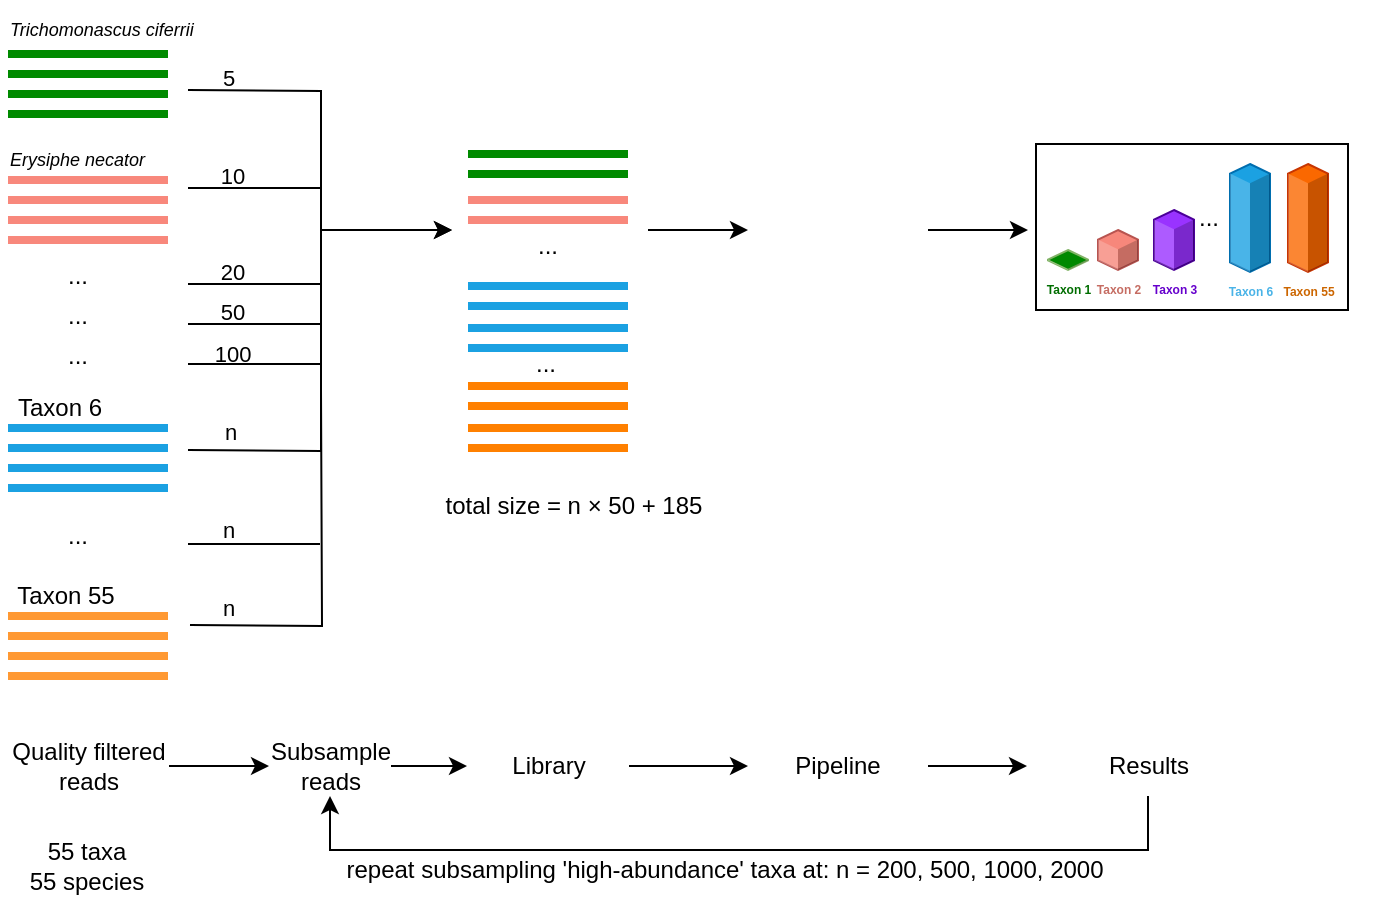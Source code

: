 <mxfile version="24.7.16">
  <diagram id="kgpKYQtTHZ0yAKxKKP6v" name="Page-1">
    <mxGraphModel dx="1124" dy="1166" grid="1" gridSize="10" guides="1" tooltips="1" connect="1" arrows="1" fold="1" page="1" pageScale="1" pageWidth="850" pageHeight="1100" background="none" math="0" shadow="0">
      <root>
        <mxCell id="0" />
        <mxCell id="1" parent="0" />
        <mxCell id="WHsXw2KGtuoaq_MTW1Jf-54" style="edgeStyle=orthogonalEdgeStyle;rounded=0;orthogonalLoop=1;jettySize=auto;html=1;entryX=0;entryY=0.5;entryDx=0;entryDy=0;fontFamily=Helvetica;fontSize=12;fontColor=#ffffff;" parent="1" target="WHsXw2KGtuoaq_MTW1Jf-53" edge="1">
          <mxGeometry relative="1" as="geometry">
            <mxPoint x="110" y="60" as="sourcePoint" />
          </mxGeometry>
        </mxCell>
        <mxCell id="4j9oh7UuTwPKS940BJIE-1" value="5" style="edgeLabel;html=1;align=center;verticalAlign=middle;resizable=0;points=[];labelBackgroundColor=none;" parent="WHsXw2KGtuoaq_MTW1Jf-54" vertex="1" connectable="0">
          <mxGeometry x="-0.682" relative="1" as="geometry">
            <mxPoint x="-12" y="-6" as="offset" />
          </mxGeometry>
        </mxCell>
        <mxCell id="WHsXw2KGtuoaq_MTW1Jf-1" value="" style="rounded=0;whiteSpace=wrap;html=1;fillColor=#008a00;strokeColor=none;fontColor=#ffffff;" parent="1" vertex="1">
          <mxGeometry x="20" y="40" width="80" height="4" as="geometry" />
        </mxCell>
        <mxCell id="WHsXw2KGtuoaq_MTW1Jf-2" value="" style="rounded=0;whiteSpace=wrap;html=1;fillColor=#008a00;strokeColor=none;fontColor=#ffffff;" parent="1" vertex="1">
          <mxGeometry x="20" y="50" width="80" height="4" as="geometry" />
        </mxCell>
        <mxCell id="WHsXw2KGtuoaq_MTW1Jf-3" value="" style="rounded=0;whiteSpace=wrap;html=1;fillColor=#008a00;strokeColor=none;fontColor=#ffffff;" parent="1" vertex="1">
          <mxGeometry x="20" y="60" width="80" height="4" as="geometry" />
        </mxCell>
        <mxCell id="WHsXw2KGtuoaq_MTW1Jf-4" value="" style="rounded=0;whiteSpace=wrap;html=1;fillColor=#008a00;strokeColor=none;fontColor=#ffffff;" parent="1" vertex="1">
          <mxGeometry x="20" y="70" width="80" height="4" as="geometry" />
        </mxCell>
        <mxCell id="WHsXw2KGtuoaq_MTW1Jf-7" value="Trichomonascus ciferrii" style="text;html=1;align=left;verticalAlign=middle;whiteSpace=wrap;rounded=0;fontFamily=Helvetica;fontSize=9;fontStyle=2" parent="1" vertex="1">
          <mxGeometry x="19" y="15" width="135" height="30" as="geometry" />
        </mxCell>
        <mxCell id="WHsXw2KGtuoaq_MTW1Jf-8" value="" style="rounded=0;whiteSpace=wrap;html=1;fillColor=#F8887C;strokeColor=none;" parent="1" vertex="1">
          <mxGeometry x="20" y="103" width="80" height="4" as="geometry" />
        </mxCell>
        <mxCell id="WHsXw2KGtuoaq_MTW1Jf-9" value="" style="rounded=0;whiteSpace=wrap;html=1;fillColor=#F8887C;strokeColor=none;" parent="1" vertex="1">
          <mxGeometry x="20" y="113" width="80" height="4" as="geometry" />
        </mxCell>
        <mxCell id="WHsXw2KGtuoaq_MTW1Jf-10" value="" style="rounded=0;whiteSpace=wrap;html=1;fillColor=#F8887C;strokeColor=none;" parent="1" vertex="1">
          <mxGeometry x="20" y="123" width="80" height="4" as="geometry" />
        </mxCell>
        <mxCell id="WHsXw2KGtuoaq_MTW1Jf-11" value="" style="rounded=0;whiteSpace=wrap;html=1;fillColor=#F8887C;strokeColor=none;" parent="1" vertex="1">
          <mxGeometry x="20" y="133" width="80" height="4" as="geometry" />
        </mxCell>
        <mxCell id="WHsXw2KGtuoaq_MTW1Jf-12" value="&lt;em style=&quot;font-size: 9px;&quot;&gt;Erysiphe necator&lt;/em&gt;" style="text;html=1;align=left;verticalAlign=middle;whiteSpace=wrap;rounded=0;fontFamily=Helvetica;fontSize=9;" parent="1" vertex="1">
          <mxGeometry x="19" y="80" width="126" height="30" as="geometry" />
        </mxCell>
        <mxCell id="WHsXw2KGtuoaq_MTW1Jf-13" value="..." style="text;html=1;align=center;verticalAlign=middle;whiteSpace=wrap;rounded=0;fontFamily=Helvetica;fontSize=12;" parent="1" vertex="1">
          <mxGeometry x="25" y="138" width="60" height="30" as="geometry" />
        </mxCell>
        <mxCell id="WHsXw2KGtuoaq_MTW1Jf-14" value="" style="rounded=0;whiteSpace=wrap;html=1;fillColor=#1ba1e2;strokeColor=none;fontColor=#ffffff;" parent="1" vertex="1">
          <mxGeometry x="20" y="227" width="80" height="4" as="geometry" />
        </mxCell>
        <mxCell id="WHsXw2KGtuoaq_MTW1Jf-15" value="" style="rounded=0;whiteSpace=wrap;html=1;fillColor=#1ba1e2;strokeColor=none;fontColor=#ffffff;" parent="1" vertex="1">
          <mxGeometry x="20" y="237" width="80" height="4" as="geometry" />
        </mxCell>
        <mxCell id="WHsXw2KGtuoaq_MTW1Jf-56" style="edgeStyle=orthogonalEdgeStyle;rounded=0;orthogonalLoop=1;jettySize=auto;html=1;entryX=0;entryY=0.5;entryDx=0;entryDy=0;fontFamily=Helvetica;fontSize=12;fontColor=#ffffff;" parent="1" target="WHsXw2KGtuoaq_MTW1Jf-53" edge="1">
          <mxGeometry relative="1" as="geometry">
            <mxPoint x="110" y="240" as="sourcePoint" />
          </mxGeometry>
        </mxCell>
        <mxCell id="4j9oh7UuTwPKS940BJIE-3" value="n" style="edgeLabel;html=1;align=center;verticalAlign=middle;resizable=0;points=[];labelBackgroundColor=none;" parent="WHsXw2KGtuoaq_MTW1Jf-56" vertex="1" connectable="0">
          <mxGeometry x="-0.805" y="1" relative="1" as="geometry">
            <mxPoint x="-3" y="-8" as="offset" />
          </mxGeometry>
        </mxCell>
        <mxCell id="WHsXw2KGtuoaq_MTW1Jf-16" value="" style="rounded=0;whiteSpace=wrap;html=1;fillColor=#1ba1e2;strokeColor=none;fontColor=#ffffff;" parent="1" vertex="1">
          <mxGeometry x="20" y="247" width="80" height="4" as="geometry" />
        </mxCell>
        <mxCell id="WHsXw2KGtuoaq_MTW1Jf-17" value="" style="rounded=0;whiteSpace=wrap;html=1;fillColor=#1ba1e2;strokeColor=none;fontColor=#ffffff;" parent="1" vertex="1">
          <mxGeometry x="20" y="257" width="80" height="4" as="geometry" />
        </mxCell>
        <mxCell id="WHsXw2KGtuoaq_MTW1Jf-18" value="Taxon 6" style="text;html=1;align=center;verticalAlign=middle;whiteSpace=wrap;rounded=0;fontFamily=Helvetica;fontSize=12;" parent="1" vertex="1">
          <mxGeometry x="16" y="204" width="60" height="30" as="geometry" />
        </mxCell>
        <mxCell id="WHsXw2KGtuoaq_MTW1Jf-66" style="edgeStyle=orthogonalEdgeStyle;rounded=0;orthogonalLoop=1;jettySize=auto;html=1;exitX=1;exitY=0.5;exitDx=0;exitDy=0;fontFamily=Helvetica;fontSize=12;fontColor=#ffffff;" parent="1" source="WHsXw2KGtuoaq_MTW1Jf-19" target="WHsXw2KGtuoaq_MTW1Jf-64" edge="1">
          <mxGeometry relative="1" as="geometry" />
        </mxCell>
        <mxCell id="WHsXw2KGtuoaq_MTW1Jf-19" value="Quality filtered reads" style="text;html=1;align=center;verticalAlign=middle;whiteSpace=wrap;rounded=0;fontFamily=Helvetica;fontSize=12;" parent="1" vertex="1">
          <mxGeometry x="19.5" y="383" width="81" height="30" as="geometry" />
        </mxCell>
        <mxCell id="WHsXw2KGtuoaq_MTW1Jf-20" value="" style="rounded=0;whiteSpace=wrap;html=1;fillColor=#1ba1e2;strokeColor=none;fontColor=#ffffff;" parent="1" vertex="1">
          <mxGeometry x="250" y="156" width="80" height="4" as="geometry" />
        </mxCell>
        <mxCell id="WHsXw2KGtuoaq_MTW1Jf-21" value="" style="rounded=0;whiteSpace=wrap;html=1;fillColor=#1ba1e2;strokeColor=none;fontColor=#ffffff;" parent="1" vertex="1">
          <mxGeometry x="250" y="166" width="80" height="4" as="geometry" />
        </mxCell>
        <mxCell id="WHsXw2KGtuoaq_MTW1Jf-24" value="" style="rounded=0;whiteSpace=wrap;html=1;fillColor=#F8887C;strokeColor=none;" parent="1" vertex="1">
          <mxGeometry x="250" y="113" width="80" height="4" as="geometry" />
        </mxCell>
        <mxCell id="WHsXw2KGtuoaq_MTW1Jf-25" value="" style="rounded=0;whiteSpace=wrap;html=1;fillColor=#F8887C;strokeColor=none;" parent="1" vertex="1">
          <mxGeometry x="250" y="123" width="80" height="4" as="geometry" />
        </mxCell>
        <mxCell id="WHsXw2KGtuoaq_MTW1Jf-28" value="" style="rounded=0;whiteSpace=wrap;html=1;fillColor=#008a00;strokeColor=none;fontColor=#ffffff;" parent="1" vertex="1">
          <mxGeometry x="250" y="90" width="80" height="4" as="geometry" />
        </mxCell>
        <mxCell id="WHsXw2KGtuoaq_MTW1Jf-29" value="" style="rounded=0;whiteSpace=wrap;html=1;fillColor=#008a00;strokeColor=none;fontColor=#ffffff;" parent="1" vertex="1">
          <mxGeometry x="250" y="100" width="80" height="4" as="geometry" />
        </mxCell>
        <mxCell id="WHsXw2KGtuoaq_MTW1Jf-32" value="..." style="text;html=1;align=center;verticalAlign=middle;whiteSpace=wrap;rounded=0;fontFamily=Helvetica;fontSize=12;" parent="1" vertex="1">
          <mxGeometry x="260" y="123" width="60" height="30" as="geometry" />
        </mxCell>
        <mxCell id="WHsXw2KGtuoaq_MTW1Jf-68" style="edgeStyle=orthogonalEdgeStyle;rounded=0;orthogonalLoop=1;jettySize=auto;html=1;exitX=1;exitY=0.5;exitDx=0;exitDy=0;fontFamily=Helvetica;fontSize=12;fontColor=#ffffff;" parent="1" source="WHsXw2KGtuoaq_MTW1Jf-33" target="WHsXw2KGtuoaq_MTW1Jf-36" edge="1">
          <mxGeometry relative="1" as="geometry" />
        </mxCell>
        <mxCell id="WHsXw2KGtuoaq_MTW1Jf-33" value="Library" style="text;html=1;align=center;verticalAlign=middle;whiteSpace=wrap;rounded=0;fontFamily=Helvetica;fontSize=12;" parent="1" vertex="1">
          <mxGeometry x="249.5" y="383" width="81" height="30" as="geometry" />
        </mxCell>
        <mxCell id="WHsXw2KGtuoaq_MTW1Jf-63" style="edgeStyle=orthogonalEdgeStyle;rounded=0;orthogonalLoop=1;jettySize=auto;html=1;fontFamily=Helvetica;fontSize=12;fontColor=#ffffff;" parent="1" edge="1">
          <mxGeometry relative="1" as="geometry">
            <mxPoint x="530" y="130" as="targetPoint" />
            <mxPoint x="480" y="130" as="sourcePoint" />
          </mxGeometry>
        </mxCell>
        <mxCell id="WHsXw2KGtuoaq_MTW1Jf-35" value="" style="shape=image;html=1;verticalAlign=top;verticalLabelPosition=bottom;labelBackgroundColor=#ffffff;imageAspect=0;aspect=fixed;image=https://cdn0.iconfinder.com/data/icons/construction-2-21/512/construction-industry-building-41-128.png;rounded=0;strokeColor=#005700;align=center;fontFamily=Helvetica;fontSize=12;fontColor=#ffffff;fillColor=#008a00;rotation=-90;" parent="1" vertex="1">
          <mxGeometry x="395" y="89" width="88" height="88" as="geometry" />
        </mxCell>
        <mxCell id="WHsXw2KGtuoaq_MTW1Jf-69" style="edgeStyle=orthogonalEdgeStyle;rounded=0;orthogonalLoop=1;jettySize=auto;html=1;exitX=1;exitY=0.5;exitDx=0;exitDy=0;fontFamily=Helvetica;fontSize=12;fontColor=#ffffff;" parent="1" source="WHsXw2KGtuoaq_MTW1Jf-36" target="WHsXw2KGtuoaq_MTW1Jf-50" edge="1">
          <mxGeometry relative="1" as="geometry" />
        </mxCell>
        <mxCell id="WHsXw2KGtuoaq_MTW1Jf-36" value="Pipeline" style="text;html=1;align=center;verticalAlign=middle;whiteSpace=wrap;rounded=0;fontFamily=Helvetica;fontSize=12;" parent="1" vertex="1">
          <mxGeometry x="390" y="383" width="90" height="30" as="geometry" />
        </mxCell>
        <mxCell id="WHsXw2KGtuoaq_MTW1Jf-43" value="" style="group;fontSize=5;strokeColor=none;fontColor=#49b3e7;" parent="1" vertex="1" connectable="0">
          <mxGeometry x="540" y="90" width="170" height="80" as="geometry" />
        </mxCell>
        <mxCell id="WHsXw2KGtuoaq_MTW1Jf-52" value="" style="rounded=0;whiteSpace=wrap;html=1;strokeColor=#000000;align=center;verticalAlign=middle;fontFamily=Helvetica;fontSize=12;fontColor=#ffffff;fillColor=#FFFFFF;" parent="WHsXw2KGtuoaq_MTW1Jf-43" vertex="1">
          <mxGeometry x="-6" y="-3" width="156" height="83" as="geometry" />
        </mxCell>
        <mxCell id="WHsXw2KGtuoaq_MTW1Jf-38" value="Taxon 1" style="verticalLabelPosition=bottom;verticalAlign=top;html=1;shape=mxgraph.infographic.shadedCube;isoAngle=15;fillColor=#008900;strokeColor=#82b366;fontStyle=1;fontSize=6;shadow=0;rounded=0;align=center;fontFamily=Helvetica;fontColor=#006d00;" parent="WHsXw2KGtuoaq_MTW1Jf-43" vertex="1">
          <mxGeometry y="50" width="20" height="10" as="geometry" />
        </mxCell>
        <mxCell id="WHsXw2KGtuoaq_MTW1Jf-39" value="&lt;font color=&quot;#c56c62&quot;&gt;Taxon 2&lt;/font&gt;" style="verticalLabelPosition=bottom;verticalAlign=top;html=1;shape=mxgraph.infographic.shadedCube;isoAngle=15;fillColor=#f7877b;strokeColor=#b85450;fontStyle=1;fontSize=6;shadow=0;rounded=0;align=center;fontFamily=Helvetica;" parent="WHsXw2KGtuoaq_MTW1Jf-43" vertex="1">
          <mxGeometry x="25" y="40" width="20" height="20" as="geometry" />
        </mxCell>
        <mxCell id="WHsXw2KGtuoaq_MTW1Jf-42" value="&lt;font color=&quot;#6600cc&quot;&gt;Taxon 3&lt;/font&gt;" style="verticalLabelPosition=bottom;verticalAlign=top;html=1;shape=mxgraph.infographic.shadedCube;isoAngle=15;fillColor=#9933FF;strokeColor=#4C0099;fontStyle=1;fontColor=#000000;fontSize=6;shadow=0;rounded=0;align=center;fontFamily=Helvetica;" parent="WHsXw2KGtuoaq_MTW1Jf-43" vertex="1">
          <mxGeometry x="53" y="30" width="20" height="30" as="geometry" />
        </mxCell>
        <mxCell id="WHsXw2KGtuoaq_MTW1Jf-49" value="..." style="text;html=1;align=center;verticalAlign=middle;whiteSpace=wrap;rounded=0;fontFamily=Helvetica;fontSize=12;" parent="WHsXw2KGtuoaq_MTW1Jf-43" vertex="1">
          <mxGeometry x="66" y="18.75" width="29" height="30" as="geometry" />
        </mxCell>
        <mxCell id="Qf1BDyTONtvc3kxvGTfT-22" value="&lt;font color=&quot;#cc6600&quot;&gt;Taxon 55&lt;/font&gt;" style="verticalLabelPosition=bottom;verticalAlign=top;html=1;shape=mxgraph.infographic.shadedCube;isoAngle=15;fillColor=#fa6800;strokeColor=#C73500;fontStyle=1;fontColor=#000000;fontSize=6;shadow=0;rounded=0;align=center;fontFamily=Helvetica;" parent="WHsXw2KGtuoaq_MTW1Jf-43" vertex="1">
          <mxGeometry x="120" y="7" width="20" height="54" as="geometry" />
        </mxCell>
        <mxCell id="WHsXw2KGtuoaq_MTW1Jf-65" style="edgeStyle=orthogonalEdgeStyle;rounded=0;orthogonalLoop=1;jettySize=auto;html=1;entryX=0.5;entryY=1;entryDx=0;entryDy=0;fontFamily=Helvetica;fontSize=12;fontColor=#ffffff;" parent="1" source="WHsXw2KGtuoaq_MTW1Jf-50" target="WHsXw2KGtuoaq_MTW1Jf-64" edge="1">
          <mxGeometry relative="1" as="geometry">
            <Array as="points">
              <mxPoint x="590" y="440" />
              <mxPoint x="181" y="440" />
            </Array>
          </mxGeometry>
        </mxCell>
        <mxCell id="WHsXw2KGtuoaq_MTW1Jf-71" value="&lt;font color=&quot;#000000&quot;&gt;repeat subsampling &#39;high-abundance&#39; taxa at: n = 200, 500, 1000, 2000&lt;/font&gt;" style="edgeLabel;html=1;align=center;verticalAlign=middle;resizable=0;points=[];rounded=0;strokeColor=#005700;fontFamily=Helvetica;fontSize=12;fontColor=#ffffff;fillColor=#008a00;" parent="WHsXw2KGtuoaq_MTW1Jf-65" vertex="1" connectable="0">
          <mxGeometry x="0.297" y="-1" relative="1" as="geometry">
            <mxPoint x="61" y="11" as="offset" />
          </mxGeometry>
        </mxCell>
        <mxCell id="WHsXw2KGtuoaq_MTW1Jf-50" value="Results" style="text;html=1;align=center;verticalAlign=middle;whiteSpace=wrap;rounded=0;fontFamily=Helvetica;fontSize=12;" parent="1" vertex="1">
          <mxGeometry x="529.5" y="383" width="121" height="30" as="geometry" />
        </mxCell>
        <mxCell id="WHsXw2KGtuoaq_MTW1Jf-53" value="" style="whiteSpace=wrap;html=1;aspect=fixed;rounded=0;align=center;verticalAlign=middle;fontFamily=Helvetica;fontSize=12;fillColor=none;strokeColor=none;" parent="1" vertex="1">
          <mxGeometry x="242" y="109" width="42" height="42" as="geometry" />
        </mxCell>
        <mxCell id="WHsXw2KGtuoaq_MTW1Jf-60" value="" style="endArrow=none;html=1;rounded=0;fontFamily=Helvetica;fontSize=12;fontColor=#ffffff;" parent="1" edge="1">
          <mxGeometry width="50" height="50" relative="1" as="geometry">
            <mxPoint x="110" y="157" as="sourcePoint" />
            <mxPoint x="176" y="157" as="targetPoint" />
          </mxGeometry>
        </mxCell>
        <mxCell id="Qf1BDyTONtvc3kxvGTfT-1" value="&lt;div&gt;20&lt;/div&gt;&lt;div&gt;&lt;br&gt;&lt;/div&gt;" style="edgeLabel;html=1;align=center;verticalAlign=middle;resizable=0;points=[];labelBackgroundColor=none;" parent="WHsXw2KGtuoaq_MTW1Jf-60" vertex="1" connectable="0">
          <mxGeometry x="-0.249" y="-2" relative="1" as="geometry">
            <mxPoint x="-3" y="-1" as="offset" />
          </mxGeometry>
        </mxCell>
        <mxCell id="WHsXw2KGtuoaq_MTW1Jf-62" style="edgeStyle=orthogonalEdgeStyle;rounded=0;orthogonalLoop=1;jettySize=auto;html=1;fontFamily=Helvetica;fontSize=12;fontColor=#ffffff;" parent="1" edge="1">
          <mxGeometry relative="1" as="geometry">
            <mxPoint x="340" y="130" as="sourcePoint" />
            <mxPoint x="390" y="130" as="targetPoint" />
          </mxGeometry>
        </mxCell>
        <mxCell id="WHsXw2KGtuoaq_MTW1Jf-67" style="edgeStyle=orthogonalEdgeStyle;rounded=0;orthogonalLoop=1;jettySize=auto;html=1;exitX=1;exitY=0.5;exitDx=0;exitDy=0;fontFamily=Helvetica;fontSize=12;fontColor=#ffffff;" parent="1" source="WHsXw2KGtuoaq_MTW1Jf-64" target="WHsXw2KGtuoaq_MTW1Jf-33" edge="1">
          <mxGeometry relative="1" as="geometry" />
        </mxCell>
        <mxCell id="WHsXw2KGtuoaq_MTW1Jf-64" value="Subsample&lt;br&gt;reads" style="text;html=1;align=center;verticalAlign=middle;whiteSpace=wrap;rounded=0;fontFamily=Helvetica;fontSize=12;" parent="1" vertex="1">
          <mxGeometry x="150.5" y="383" width="61" height="30" as="geometry" />
        </mxCell>
        <mxCell id="WHsXw2KGtuoaq_MTW1Jf-74" value="&lt;div&gt;55 taxa&lt;/div&gt;&lt;div&gt;55 species&lt;/div&gt;" style="text;html=1;align=center;verticalAlign=middle;whiteSpace=wrap;rounded=0;fontFamily=Helvetica;fontSize=12;" parent="1" vertex="1">
          <mxGeometry x="19" y="433" width="81" height="30" as="geometry" />
        </mxCell>
        <mxCell id="WHsXw2KGtuoaq_MTW1Jf-75" value="&lt;font color=&quot;#49b3e7&quot;&gt;Taxon 6&lt;/font&gt;" style="verticalLabelPosition=bottom;verticalAlign=top;html=1;shape=mxgraph.infographic.shadedCube;isoAngle=15;fillColor=#1ba1e2;strokeColor=#006EAF;fontStyle=1;fontColor=#ffffff;fontSize=6;shadow=0;rounded=0;align=center;fontFamily=Helvetica;" parent="1" vertex="1">
          <mxGeometry x="631" y="97" width="20" height="54" as="geometry" />
        </mxCell>
        <mxCell id="WHsXw2KGtuoaq_MTW1Jf-76" value="total size = n&amp;nbsp;&lt;span class=&quot;box&quot;&gt;×&lt;/span&gt; 50 + 185" style="text;html=1;align=center;verticalAlign=middle;whiteSpace=wrap;rounded=0;fontFamily=Helvetica;fontSize=12;" parent="1" vertex="1">
          <mxGeometry x="234.5" y="253" width="135.5" height="30" as="geometry" />
        </mxCell>
        <mxCell id="Qf1BDyTONtvc3kxvGTfT-2" value="" style="endArrow=none;html=1;rounded=0;fontFamily=Helvetica;fontSize=12;fontColor=#ffffff;" parent="1" edge="1">
          <mxGeometry width="50" height="50" relative="1" as="geometry">
            <mxPoint x="110" y="177" as="sourcePoint" />
            <mxPoint x="176" y="177" as="targetPoint" />
          </mxGeometry>
        </mxCell>
        <mxCell id="Qf1BDyTONtvc3kxvGTfT-3" value="&lt;div&gt;50&lt;/div&gt;&lt;div&gt;&lt;br&gt;&lt;/div&gt;" style="edgeLabel;html=1;align=center;verticalAlign=middle;resizable=0;points=[];labelBackgroundColor=none;" parent="Qf1BDyTONtvc3kxvGTfT-2" vertex="1" connectable="0">
          <mxGeometry x="-0.249" y="-2" relative="1" as="geometry">
            <mxPoint x="-3" y="-1" as="offset" />
          </mxGeometry>
        </mxCell>
        <mxCell id="Qf1BDyTONtvc3kxvGTfT-4" value="..." style="text;html=1;align=center;verticalAlign=middle;whiteSpace=wrap;rounded=0;fontFamily=Helvetica;fontSize=12;" parent="1" vertex="1">
          <mxGeometry x="25" y="158" width="60" height="30" as="geometry" />
        </mxCell>
        <mxCell id="Qf1BDyTONtvc3kxvGTfT-5" value="" style="endArrow=none;html=1;rounded=0;fontFamily=Helvetica;fontSize=12;fontColor=#ffffff;" parent="1" edge="1">
          <mxGeometry width="50" height="50" relative="1" as="geometry">
            <mxPoint x="110" y="197" as="sourcePoint" />
            <mxPoint x="176" y="197" as="targetPoint" />
          </mxGeometry>
        </mxCell>
        <mxCell id="Qf1BDyTONtvc3kxvGTfT-6" value="100" style="edgeLabel;html=1;align=center;verticalAlign=middle;resizable=0;points=[];labelBackgroundColor=none;" parent="Qf1BDyTONtvc3kxvGTfT-5" vertex="1" connectable="0">
          <mxGeometry x="-0.249" y="-2" relative="1" as="geometry">
            <mxPoint x="-3" y="-7" as="offset" />
          </mxGeometry>
        </mxCell>
        <mxCell id="Qf1BDyTONtvc3kxvGTfT-7" value="..." style="text;html=1;align=center;verticalAlign=middle;whiteSpace=wrap;rounded=0;fontFamily=Helvetica;fontSize=12;" parent="1" vertex="1">
          <mxGeometry x="25" y="178" width="60" height="30" as="geometry" />
        </mxCell>
        <mxCell id="Qf1BDyTONtvc3kxvGTfT-8" value="" style="endArrow=none;html=1;rounded=0;fontFamily=Helvetica;fontSize=12;fontColor=#ffffff;" parent="1" edge="1">
          <mxGeometry width="50" height="50" relative="1" as="geometry">
            <mxPoint x="110" y="109" as="sourcePoint" />
            <mxPoint x="176" y="109" as="targetPoint" />
          </mxGeometry>
        </mxCell>
        <mxCell id="Qf1BDyTONtvc3kxvGTfT-9" value="&lt;div&gt;10&lt;/div&gt;&lt;div&gt;&lt;br&gt;&lt;/div&gt;" style="edgeLabel;html=1;align=center;verticalAlign=middle;resizable=0;points=[];labelBackgroundColor=none;" parent="Qf1BDyTONtvc3kxvGTfT-8" vertex="1" connectable="0">
          <mxGeometry x="-0.249" y="-2" relative="1" as="geometry">
            <mxPoint x="-3" y="-1" as="offset" />
          </mxGeometry>
        </mxCell>
        <mxCell id="Qf1BDyTONtvc3kxvGTfT-10" value="" style="endArrow=none;html=1;rounded=0;fontFamily=Helvetica;fontSize=12;fontColor=#ffffff;" parent="1" edge="1">
          <mxGeometry width="50" height="50" relative="1" as="geometry">
            <mxPoint x="110" y="287" as="sourcePoint" />
            <mxPoint x="176" y="287" as="targetPoint" />
          </mxGeometry>
        </mxCell>
        <mxCell id="Qf1BDyTONtvc3kxvGTfT-11" value="n" style="edgeLabel;html=1;align=center;verticalAlign=middle;resizable=0;points=[];labelBackgroundColor=none;" parent="Qf1BDyTONtvc3kxvGTfT-10" vertex="1" connectable="0">
          <mxGeometry x="-0.249" y="-2" relative="1" as="geometry">
            <mxPoint x="-5" y="-9" as="offset" />
          </mxGeometry>
        </mxCell>
        <mxCell id="Qf1BDyTONtvc3kxvGTfT-12" value="..." style="text;html=1;align=center;verticalAlign=middle;whiteSpace=wrap;rounded=0;fontFamily=Helvetica;fontSize=12;" parent="1" vertex="1">
          <mxGeometry x="25" y="268" width="60" height="30" as="geometry" />
        </mxCell>
        <mxCell id="Qf1BDyTONtvc3kxvGTfT-13" value="" style="rounded=0;whiteSpace=wrap;html=1;fillColor=#FF9933;strokeColor=none;fontColor=#ffffff;" parent="1" vertex="1">
          <mxGeometry x="20" y="321" width="80" height="4" as="geometry" />
        </mxCell>
        <mxCell id="Qf1BDyTONtvc3kxvGTfT-14" value="" style="rounded=0;whiteSpace=wrap;html=1;fillColor=#FF9933;strokeColor=none;fontColor=#ffffff;" parent="1" vertex="1">
          <mxGeometry x="20" y="331" width="80" height="4" as="geometry" />
        </mxCell>
        <mxCell id="Qf1BDyTONtvc3kxvGTfT-16" value="" style="rounded=0;whiteSpace=wrap;html=1;fillColor=#FF9933;strokeColor=none;fontColor=#ffffff;" parent="1" vertex="1">
          <mxGeometry x="20" y="341" width="80" height="4" as="geometry" />
        </mxCell>
        <mxCell id="Qf1BDyTONtvc3kxvGTfT-17" value="" style="rounded=0;whiteSpace=wrap;html=1;fillColor=#FF9933;strokeColor=none;fontColor=#ffffff;" parent="1" vertex="1">
          <mxGeometry x="20" y="351" width="80" height="4" as="geometry" />
        </mxCell>
        <mxCell id="Qf1BDyTONtvc3kxvGTfT-18" value="Taxon 55" style="text;html=1;align=center;verticalAlign=middle;whiteSpace=wrap;rounded=0;fontFamily=Helvetica;fontSize=12;" parent="1" vertex="1">
          <mxGeometry x="19" y="298" width="60" height="30" as="geometry" />
        </mxCell>
        <mxCell id="Qf1BDyTONtvc3kxvGTfT-20" style="edgeStyle=orthogonalEdgeStyle;rounded=0;orthogonalLoop=1;jettySize=auto;html=1;fontFamily=Helvetica;fontSize=12;fontColor=#ffffff;endArrow=none;endFill=0;" parent="1" edge="1">
          <mxGeometry relative="1" as="geometry">
            <mxPoint x="111" y="327.48" as="sourcePoint" />
            <mxPoint x="176.5" y="210" as="targetPoint" />
          </mxGeometry>
        </mxCell>
        <mxCell id="Qf1BDyTONtvc3kxvGTfT-21" value="n" style="edgeLabel;html=1;align=center;verticalAlign=middle;resizable=0;points=[];labelBackgroundColor=none;" parent="Qf1BDyTONtvc3kxvGTfT-20" vertex="1" connectable="0">
          <mxGeometry x="-0.805" y="1" relative="1" as="geometry">
            <mxPoint x="1" y="-8" as="offset" />
          </mxGeometry>
        </mxCell>
        <mxCell id="Qf1BDyTONtvc3kxvGTfT-25" value="" style="rounded=0;whiteSpace=wrap;html=1;fillColor=#1ba1e2;strokeColor=none;fontColor=#ffffff;" parent="1" vertex="1">
          <mxGeometry x="250" y="177" width="80" height="4" as="geometry" />
        </mxCell>
        <mxCell id="Qf1BDyTONtvc3kxvGTfT-26" value="" style="rounded=0;whiteSpace=wrap;html=1;fillColor=#1ba1e2;strokeColor=none;fontColor=#ffffff;" parent="1" vertex="1">
          <mxGeometry x="250" y="187" width="80" height="4" as="geometry" />
        </mxCell>
        <mxCell id="Qf1BDyTONtvc3kxvGTfT-27" value="" style="rounded=0;whiteSpace=wrap;html=1;fillColor=#FF8000;strokeColor=none;fontColor=#ffffff;" parent="1" vertex="1">
          <mxGeometry x="250" y="206" width="80" height="4" as="geometry" />
        </mxCell>
        <mxCell id="Qf1BDyTONtvc3kxvGTfT-28" value="" style="rounded=0;whiteSpace=wrap;html=1;fillColor=#FF8000;strokeColor=none;fontColor=#ffffff;" parent="1" vertex="1">
          <mxGeometry x="250" y="216" width="80" height="4" as="geometry" />
        </mxCell>
        <mxCell id="Qf1BDyTONtvc3kxvGTfT-29" value="" style="rounded=0;whiteSpace=wrap;html=1;fillColor=#FF8000;strokeColor=none;fontColor=#ffffff;" parent="1" vertex="1">
          <mxGeometry x="250" y="227" width="80" height="4" as="geometry" />
        </mxCell>
        <mxCell id="Qf1BDyTONtvc3kxvGTfT-30" value="" style="rounded=0;whiteSpace=wrap;html=1;fillColor=#FF8000;strokeColor=none;fontColor=#ffffff;" parent="1" vertex="1">
          <mxGeometry x="250" y="237" width="80" height="4" as="geometry" />
        </mxCell>
        <mxCell id="Qf1BDyTONtvc3kxvGTfT-31" value="..." style="text;html=1;align=center;verticalAlign=middle;whiteSpace=wrap;rounded=0;fontFamily=Helvetica;fontSize=12;" parent="1" vertex="1">
          <mxGeometry x="259" y="182" width="60" height="30" as="geometry" />
        </mxCell>
      </root>
    </mxGraphModel>
  </diagram>
</mxfile>
